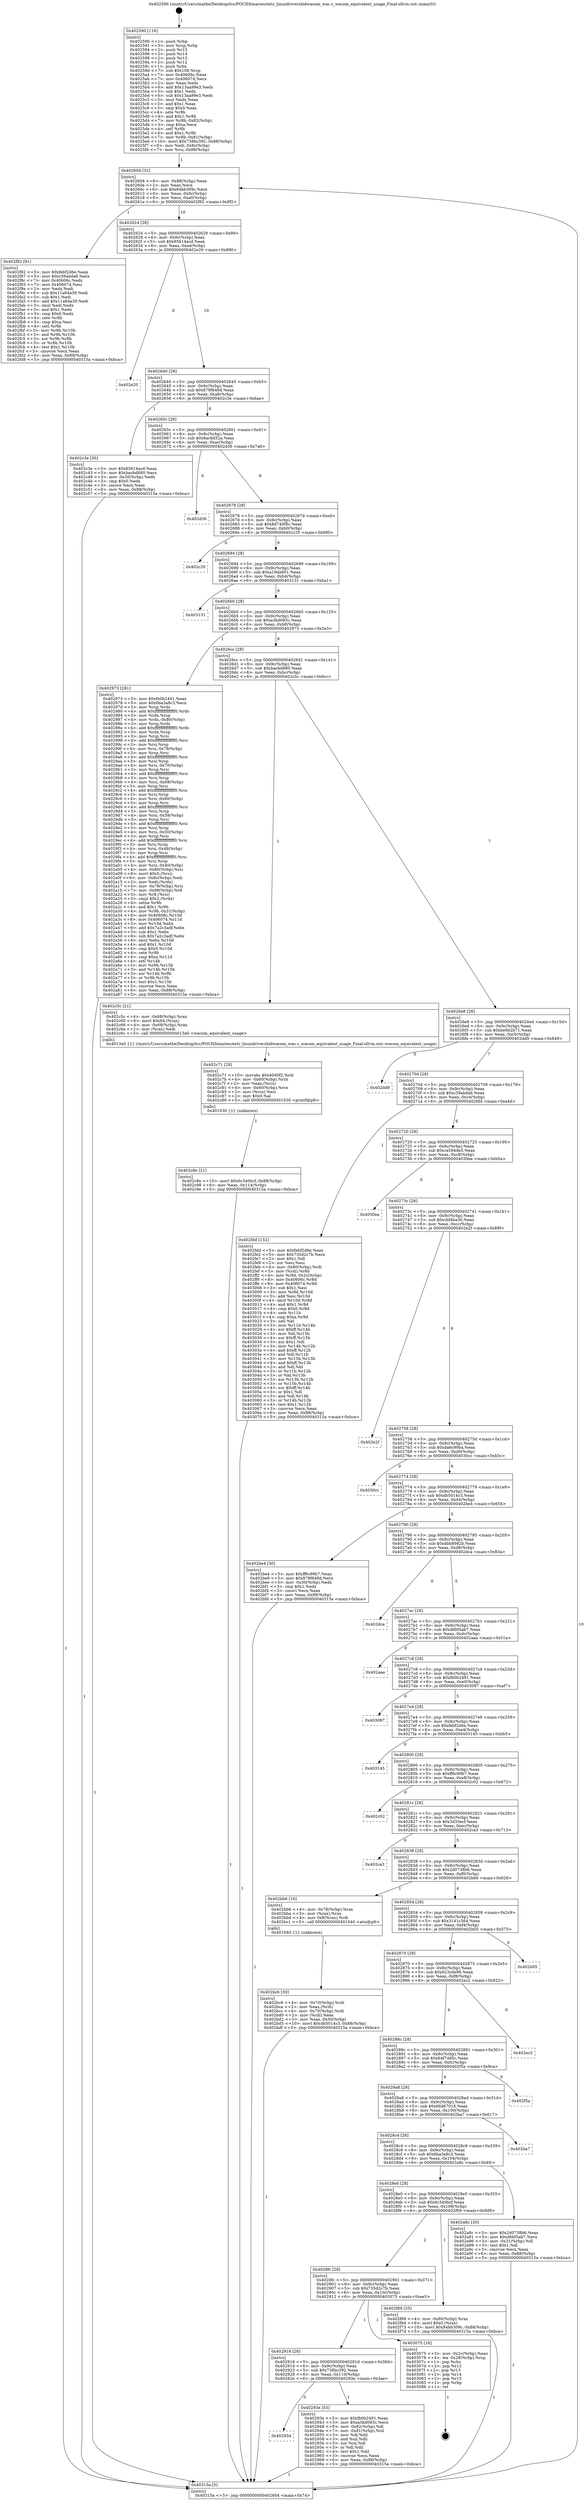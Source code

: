 digraph "0x402590" {
  label = "0x402590 (/mnt/c/Users/mathe/Desktop/tcc/POCII/binaries/extr_linuxdrivershidwacom_wac.c_wacom_equivalent_usage_Final-ollvm.out::main(0))"
  labelloc = "t"
  node[shape=record]

  Entry [label="",width=0.3,height=0.3,shape=circle,fillcolor=black,style=filled]
  "0x402604" [label="{
     0x402604 [32]\l
     | [instrs]\l
     &nbsp;&nbsp;0x402604 \<+6\>: mov -0x88(%rbp),%eax\l
     &nbsp;&nbsp;0x40260a \<+2\>: mov %eax,%ecx\l
     &nbsp;&nbsp;0x40260c \<+6\>: sub $0x84bb309c,%ecx\l
     &nbsp;&nbsp;0x402612 \<+6\>: mov %eax,-0x9c(%rbp)\l
     &nbsp;&nbsp;0x402618 \<+6\>: mov %ecx,-0xa0(%rbp)\l
     &nbsp;&nbsp;0x40261e \<+6\>: je 0000000000402f82 \<main+0x9f2\>\l
  }"]
  "0x402f82" [label="{
     0x402f82 [91]\l
     | [instrs]\l
     &nbsp;&nbsp;0x402f82 \<+5\>: mov $0xfebf2d6e,%eax\l
     &nbsp;&nbsp;0x402f87 \<+5\>: mov $0xc39abda6,%ecx\l
     &nbsp;&nbsp;0x402f8c \<+7\>: mov 0x40606c,%edx\l
     &nbsp;&nbsp;0x402f93 \<+7\>: mov 0x406074,%esi\l
     &nbsp;&nbsp;0x402f9a \<+2\>: mov %edx,%edi\l
     &nbsp;&nbsp;0x402f9c \<+6\>: sub $0x11a64a39,%edi\l
     &nbsp;&nbsp;0x402fa2 \<+3\>: sub $0x1,%edi\l
     &nbsp;&nbsp;0x402fa5 \<+6\>: add $0x11a64a39,%edi\l
     &nbsp;&nbsp;0x402fab \<+3\>: imul %edi,%edx\l
     &nbsp;&nbsp;0x402fae \<+3\>: and $0x1,%edx\l
     &nbsp;&nbsp;0x402fb1 \<+3\>: cmp $0x0,%edx\l
     &nbsp;&nbsp;0x402fb4 \<+4\>: sete %r8b\l
     &nbsp;&nbsp;0x402fb8 \<+3\>: cmp $0xa,%esi\l
     &nbsp;&nbsp;0x402fbb \<+4\>: setl %r9b\l
     &nbsp;&nbsp;0x402fbf \<+3\>: mov %r8b,%r10b\l
     &nbsp;&nbsp;0x402fc2 \<+3\>: and %r9b,%r10b\l
     &nbsp;&nbsp;0x402fc5 \<+3\>: xor %r9b,%r8b\l
     &nbsp;&nbsp;0x402fc8 \<+3\>: or %r8b,%r10b\l
     &nbsp;&nbsp;0x402fcb \<+4\>: test $0x1,%r10b\l
     &nbsp;&nbsp;0x402fcf \<+3\>: cmovne %ecx,%eax\l
     &nbsp;&nbsp;0x402fd2 \<+6\>: mov %eax,-0x88(%rbp)\l
     &nbsp;&nbsp;0x402fd8 \<+5\>: jmp 000000000040315a \<main+0xbca\>\l
  }"]
  "0x402624" [label="{
     0x402624 [28]\l
     | [instrs]\l
     &nbsp;&nbsp;0x402624 \<+5\>: jmp 0000000000402629 \<main+0x99\>\l
     &nbsp;&nbsp;0x402629 \<+6\>: mov -0x9c(%rbp),%eax\l
     &nbsp;&nbsp;0x40262f \<+5\>: sub $0x85614acd,%eax\l
     &nbsp;&nbsp;0x402634 \<+6\>: mov %eax,-0xa4(%rbp)\l
     &nbsp;&nbsp;0x40263a \<+6\>: je 0000000000402e20 \<main+0x890\>\l
  }"]
  Exit [label="",width=0.3,height=0.3,shape=circle,fillcolor=black,style=filled,peripheries=2]
  "0x402e20" [label="{
     0x402e20\l
  }", style=dashed]
  "0x402640" [label="{
     0x402640 [28]\l
     | [instrs]\l
     &nbsp;&nbsp;0x402640 \<+5\>: jmp 0000000000402645 \<main+0xb5\>\l
     &nbsp;&nbsp;0x402645 \<+6\>: mov -0x9c(%rbp),%eax\l
     &nbsp;&nbsp;0x40264b \<+5\>: sub $0x878f648d,%eax\l
     &nbsp;&nbsp;0x402650 \<+6\>: mov %eax,-0xa8(%rbp)\l
     &nbsp;&nbsp;0x402656 \<+6\>: je 0000000000402c3e \<main+0x6ae\>\l
  }"]
  "0x402c8e" [label="{
     0x402c8e [21]\l
     | [instrs]\l
     &nbsp;&nbsp;0x402c8e \<+10\>: movl $0x6c340bcf,-0x88(%rbp)\l
     &nbsp;&nbsp;0x402c98 \<+6\>: mov %eax,-0x114(%rbp)\l
     &nbsp;&nbsp;0x402c9e \<+5\>: jmp 000000000040315a \<main+0xbca\>\l
  }"]
  "0x402c3e" [label="{
     0x402c3e [30]\l
     | [instrs]\l
     &nbsp;&nbsp;0x402c3e \<+5\>: mov $0x85614acd,%eax\l
     &nbsp;&nbsp;0x402c43 \<+5\>: mov $0xbacbd880,%ecx\l
     &nbsp;&nbsp;0x402c48 \<+3\>: mov -0x30(%rbp),%edx\l
     &nbsp;&nbsp;0x402c4b \<+3\>: cmp $0x0,%edx\l
     &nbsp;&nbsp;0x402c4e \<+3\>: cmove %ecx,%eax\l
     &nbsp;&nbsp;0x402c51 \<+6\>: mov %eax,-0x88(%rbp)\l
     &nbsp;&nbsp;0x402c57 \<+5\>: jmp 000000000040315a \<main+0xbca\>\l
  }"]
  "0x40265c" [label="{
     0x40265c [28]\l
     | [instrs]\l
     &nbsp;&nbsp;0x40265c \<+5\>: jmp 0000000000402661 \<main+0xd1\>\l
     &nbsp;&nbsp;0x402661 \<+6\>: mov -0x9c(%rbp),%eax\l
     &nbsp;&nbsp;0x402667 \<+5\>: sub $0x8ac8d32a,%eax\l
     &nbsp;&nbsp;0x40266c \<+6\>: mov %eax,-0xac(%rbp)\l
     &nbsp;&nbsp;0x402672 \<+6\>: je 0000000000402d36 \<main+0x7a6\>\l
  }"]
  "0x402c71" [label="{
     0x402c71 [29]\l
     | [instrs]\l
     &nbsp;&nbsp;0x402c71 \<+10\>: movabs $0x4040f2,%rdi\l
     &nbsp;&nbsp;0x402c7b \<+4\>: mov -0x60(%rbp),%rcx\l
     &nbsp;&nbsp;0x402c7f \<+2\>: mov %eax,(%rcx)\l
     &nbsp;&nbsp;0x402c81 \<+4\>: mov -0x60(%rbp),%rcx\l
     &nbsp;&nbsp;0x402c85 \<+2\>: mov (%rcx),%esi\l
     &nbsp;&nbsp;0x402c87 \<+2\>: mov $0x0,%al\l
     &nbsp;&nbsp;0x402c89 \<+5\>: call 0000000000401030 \<printf@plt\>\l
     | [calls]\l
     &nbsp;&nbsp;0x401030 \{1\} (unknown)\l
  }"]
  "0x402d36" [label="{
     0x402d36\l
  }", style=dashed]
  "0x402678" [label="{
     0x402678 [28]\l
     | [instrs]\l
     &nbsp;&nbsp;0x402678 \<+5\>: jmp 000000000040267d \<main+0xed\>\l
     &nbsp;&nbsp;0x40267d \<+6\>: mov -0x9c(%rbp),%eax\l
     &nbsp;&nbsp;0x402683 \<+5\>: sub $0x8d740f8c,%eax\l
     &nbsp;&nbsp;0x402688 \<+6\>: mov %eax,-0xb0(%rbp)\l
     &nbsp;&nbsp;0x40268e \<+6\>: je 0000000000402c20 \<main+0x690\>\l
  }"]
  "0x402bc6" [label="{
     0x402bc6 [30]\l
     | [instrs]\l
     &nbsp;&nbsp;0x402bc6 \<+4\>: mov -0x70(%rbp),%rdi\l
     &nbsp;&nbsp;0x402bca \<+2\>: mov %eax,(%rdi)\l
     &nbsp;&nbsp;0x402bcc \<+4\>: mov -0x70(%rbp),%rdi\l
     &nbsp;&nbsp;0x402bd0 \<+2\>: mov (%rdi),%eax\l
     &nbsp;&nbsp;0x402bd2 \<+3\>: mov %eax,-0x30(%rbp)\l
     &nbsp;&nbsp;0x402bd5 \<+10\>: movl $0xdb5014c3,-0x88(%rbp)\l
     &nbsp;&nbsp;0x402bdf \<+5\>: jmp 000000000040315a \<main+0xbca\>\l
  }"]
  "0x402c20" [label="{
     0x402c20\l
  }", style=dashed]
  "0x402694" [label="{
     0x402694 [28]\l
     | [instrs]\l
     &nbsp;&nbsp;0x402694 \<+5\>: jmp 0000000000402699 \<main+0x109\>\l
     &nbsp;&nbsp;0x402699 \<+6\>: mov -0x9c(%rbp),%eax\l
     &nbsp;&nbsp;0x40269f \<+5\>: sub $0xa19da951,%eax\l
     &nbsp;&nbsp;0x4026a4 \<+6\>: mov %eax,-0xb4(%rbp)\l
     &nbsp;&nbsp;0x4026aa \<+6\>: je 0000000000403131 \<main+0xba1\>\l
  }"]
  "0x402590" [label="{
     0x402590 [116]\l
     | [instrs]\l
     &nbsp;&nbsp;0x402590 \<+1\>: push %rbp\l
     &nbsp;&nbsp;0x402591 \<+3\>: mov %rsp,%rbp\l
     &nbsp;&nbsp;0x402594 \<+2\>: push %r15\l
     &nbsp;&nbsp;0x402596 \<+2\>: push %r14\l
     &nbsp;&nbsp;0x402598 \<+2\>: push %r13\l
     &nbsp;&nbsp;0x40259a \<+2\>: push %r12\l
     &nbsp;&nbsp;0x40259c \<+1\>: push %rbx\l
     &nbsp;&nbsp;0x40259d \<+7\>: sub $0x108,%rsp\l
     &nbsp;&nbsp;0x4025a4 \<+7\>: mov 0x40606c,%eax\l
     &nbsp;&nbsp;0x4025ab \<+7\>: mov 0x406074,%ecx\l
     &nbsp;&nbsp;0x4025b2 \<+2\>: mov %eax,%edx\l
     &nbsp;&nbsp;0x4025b4 \<+6\>: add $0x13aa99e3,%edx\l
     &nbsp;&nbsp;0x4025ba \<+3\>: sub $0x1,%edx\l
     &nbsp;&nbsp;0x4025bd \<+6\>: sub $0x13aa99e3,%edx\l
     &nbsp;&nbsp;0x4025c3 \<+3\>: imul %edx,%eax\l
     &nbsp;&nbsp;0x4025c6 \<+3\>: and $0x1,%eax\l
     &nbsp;&nbsp;0x4025c9 \<+3\>: cmp $0x0,%eax\l
     &nbsp;&nbsp;0x4025cc \<+4\>: sete %r8b\l
     &nbsp;&nbsp;0x4025d0 \<+4\>: and $0x1,%r8b\l
     &nbsp;&nbsp;0x4025d4 \<+7\>: mov %r8b,-0x82(%rbp)\l
     &nbsp;&nbsp;0x4025db \<+3\>: cmp $0xa,%ecx\l
     &nbsp;&nbsp;0x4025de \<+4\>: setl %r8b\l
     &nbsp;&nbsp;0x4025e2 \<+4\>: and $0x1,%r8b\l
     &nbsp;&nbsp;0x4025e6 \<+7\>: mov %r8b,-0x81(%rbp)\l
     &nbsp;&nbsp;0x4025ed \<+10\>: movl $0x738bc392,-0x88(%rbp)\l
     &nbsp;&nbsp;0x4025f7 \<+6\>: mov %edi,-0x8c(%rbp)\l
     &nbsp;&nbsp;0x4025fd \<+7\>: mov %rsi,-0x98(%rbp)\l
  }"]
  "0x403131" [label="{
     0x403131\l
  }", style=dashed]
  "0x4026b0" [label="{
     0x4026b0 [28]\l
     | [instrs]\l
     &nbsp;&nbsp;0x4026b0 \<+5\>: jmp 00000000004026b5 \<main+0x125\>\l
     &nbsp;&nbsp;0x4026b5 \<+6\>: mov -0x9c(%rbp),%eax\l
     &nbsp;&nbsp;0x4026bb \<+5\>: sub $0xa3bd083c,%eax\l
     &nbsp;&nbsp;0x4026c0 \<+6\>: mov %eax,-0xb8(%rbp)\l
     &nbsp;&nbsp;0x4026c6 \<+6\>: je 0000000000402973 \<main+0x3e3\>\l
  }"]
  "0x40315a" [label="{
     0x40315a [5]\l
     | [instrs]\l
     &nbsp;&nbsp;0x40315a \<+5\>: jmp 0000000000402604 \<main+0x74\>\l
  }"]
  "0x402973" [label="{
     0x402973 [281]\l
     | [instrs]\l
     &nbsp;&nbsp;0x402973 \<+5\>: mov $0xfb0b2491,%eax\l
     &nbsp;&nbsp;0x402978 \<+5\>: mov $0x6ba3a8c3,%ecx\l
     &nbsp;&nbsp;0x40297d \<+3\>: mov %rsp,%rdx\l
     &nbsp;&nbsp;0x402980 \<+4\>: add $0xfffffffffffffff0,%rdx\l
     &nbsp;&nbsp;0x402984 \<+3\>: mov %rdx,%rsp\l
     &nbsp;&nbsp;0x402987 \<+4\>: mov %rdx,-0x80(%rbp)\l
     &nbsp;&nbsp;0x40298b \<+3\>: mov %rsp,%rdx\l
     &nbsp;&nbsp;0x40298e \<+4\>: add $0xfffffffffffffff0,%rdx\l
     &nbsp;&nbsp;0x402992 \<+3\>: mov %rdx,%rsp\l
     &nbsp;&nbsp;0x402995 \<+3\>: mov %rsp,%rsi\l
     &nbsp;&nbsp;0x402998 \<+4\>: add $0xfffffffffffffff0,%rsi\l
     &nbsp;&nbsp;0x40299c \<+3\>: mov %rsi,%rsp\l
     &nbsp;&nbsp;0x40299f \<+4\>: mov %rsi,-0x78(%rbp)\l
     &nbsp;&nbsp;0x4029a3 \<+3\>: mov %rsp,%rsi\l
     &nbsp;&nbsp;0x4029a6 \<+4\>: add $0xfffffffffffffff0,%rsi\l
     &nbsp;&nbsp;0x4029aa \<+3\>: mov %rsi,%rsp\l
     &nbsp;&nbsp;0x4029ad \<+4\>: mov %rsi,-0x70(%rbp)\l
     &nbsp;&nbsp;0x4029b1 \<+3\>: mov %rsp,%rsi\l
     &nbsp;&nbsp;0x4029b4 \<+4\>: add $0xfffffffffffffff0,%rsi\l
     &nbsp;&nbsp;0x4029b8 \<+3\>: mov %rsi,%rsp\l
     &nbsp;&nbsp;0x4029bb \<+4\>: mov %rsi,-0x68(%rbp)\l
     &nbsp;&nbsp;0x4029bf \<+3\>: mov %rsp,%rsi\l
     &nbsp;&nbsp;0x4029c2 \<+4\>: add $0xfffffffffffffff0,%rsi\l
     &nbsp;&nbsp;0x4029c6 \<+3\>: mov %rsi,%rsp\l
     &nbsp;&nbsp;0x4029c9 \<+4\>: mov %rsi,-0x60(%rbp)\l
     &nbsp;&nbsp;0x4029cd \<+3\>: mov %rsp,%rsi\l
     &nbsp;&nbsp;0x4029d0 \<+4\>: add $0xfffffffffffffff0,%rsi\l
     &nbsp;&nbsp;0x4029d4 \<+3\>: mov %rsi,%rsp\l
     &nbsp;&nbsp;0x4029d7 \<+4\>: mov %rsi,-0x58(%rbp)\l
     &nbsp;&nbsp;0x4029db \<+3\>: mov %rsp,%rsi\l
     &nbsp;&nbsp;0x4029de \<+4\>: add $0xfffffffffffffff0,%rsi\l
     &nbsp;&nbsp;0x4029e2 \<+3\>: mov %rsi,%rsp\l
     &nbsp;&nbsp;0x4029e5 \<+4\>: mov %rsi,-0x50(%rbp)\l
     &nbsp;&nbsp;0x4029e9 \<+3\>: mov %rsp,%rsi\l
     &nbsp;&nbsp;0x4029ec \<+4\>: add $0xfffffffffffffff0,%rsi\l
     &nbsp;&nbsp;0x4029f0 \<+3\>: mov %rsi,%rsp\l
     &nbsp;&nbsp;0x4029f3 \<+4\>: mov %rsi,-0x48(%rbp)\l
     &nbsp;&nbsp;0x4029f7 \<+3\>: mov %rsp,%rsi\l
     &nbsp;&nbsp;0x4029fa \<+4\>: add $0xfffffffffffffff0,%rsi\l
     &nbsp;&nbsp;0x4029fe \<+3\>: mov %rsi,%rsp\l
     &nbsp;&nbsp;0x402a01 \<+4\>: mov %rsi,-0x40(%rbp)\l
     &nbsp;&nbsp;0x402a05 \<+4\>: mov -0x80(%rbp),%rsi\l
     &nbsp;&nbsp;0x402a09 \<+6\>: movl $0x0,(%rsi)\l
     &nbsp;&nbsp;0x402a0f \<+6\>: mov -0x8c(%rbp),%edi\l
     &nbsp;&nbsp;0x402a15 \<+2\>: mov %edi,(%rdx)\l
     &nbsp;&nbsp;0x402a17 \<+4\>: mov -0x78(%rbp),%rsi\l
     &nbsp;&nbsp;0x402a1b \<+7\>: mov -0x98(%rbp),%r8\l
     &nbsp;&nbsp;0x402a22 \<+3\>: mov %r8,(%rsi)\l
     &nbsp;&nbsp;0x402a25 \<+3\>: cmpl $0x2,(%rdx)\l
     &nbsp;&nbsp;0x402a28 \<+4\>: setne %r9b\l
     &nbsp;&nbsp;0x402a2c \<+4\>: and $0x1,%r9b\l
     &nbsp;&nbsp;0x402a30 \<+4\>: mov %r9b,-0x31(%rbp)\l
     &nbsp;&nbsp;0x402a34 \<+8\>: mov 0x40606c,%r10d\l
     &nbsp;&nbsp;0x402a3c \<+8\>: mov 0x406074,%r11d\l
     &nbsp;&nbsp;0x402a44 \<+3\>: mov %r10d,%ebx\l
     &nbsp;&nbsp;0x402a47 \<+6\>: add $0x7a2c3adf,%ebx\l
     &nbsp;&nbsp;0x402a4d \<+3\>: sub $0x1,%ebx\l
     &nbsp;&nbsp;0x402a50 \<+6\>: sub $0x7a2c3adf,%ebx\l
     &nbsp;&nbsp;0x402a56 \<+4\>: imul %ebx,%r10d\l
     &nbsp;&nbsp;0x402a5a \<+4\>: and $0x1,%r10d\l
     &nbsp;&nbsp;0x402a5e \<+4\>: cmp $0x0,%r10d\l
     &nbsp;&nbsp;0x402a62 \<+4\>: sete %r9b\l
     &nbsp;&nbsp;0x402a66 \<+4\>: cmp $0xa,%r11d\l
     &nbsp;&nbsp;0x402a6a \<+4\>: setl %r14b\l
     &nbsp;&nbsp;0x402a6e \<+3\>: mov %r9b,%r15b\l
     &nbsp;&nbsp;0x402a71 \<+3\>: and %r14b,%r15b\l
     &nbsp;&nbsp;0x402a74 \<+3\>: xor %r14b,%r9b\l
     &nbsp;&nbsp;0x402a77 \<+3\>: or %r9b,%r15b\l
     &nbsp;&nbsp;0x402a7a \<+4\>: test $0x1,%r15b\l
     &nbsp;&nbsp;0x402a7e \<+3\>: cmovne %ecx,%eax\l
     &nbsp;&nbsp;0x402a81 \<+6\>: mov %eax,-0x88(%rbp)\l
     &nbsp;&nbsp;0x402a87 \<+5\>: jmp 000000000040315a \<main+0xbca\>\l
  }"]
  "0x4026cc" [label="{
     0x4026cc [28]\l
     | [instrs]\l
     &nbsp;&nbsp;0x4026cc \<+5\>: jmp 00000000004026d1 \<main+0x141\>\l
     &nbsp;&nbsp;0x4026d1 \<+6\>: mov -0x9c(%rbp),%eax\l
     &nbsp;&nbsp;0x4026d7 \<+5\>: sub $0xbacbd880,%eax\l
     &nbsp;&nbsp;0x4026dc \<+6\>: mov %eax,-0xbc(%rbp)\l
     &nbsp;&nbsp;0x4026e2 \<+6\>: je 0000000000402c5c \<main+0x6cc\>\l
  }"]
  "0x402934" [label="{
     0x402934\l
  }", style=dashed]
  "0x402c5c" [label="{
     0x402c5c [21]\l
     | [instrs]\l
     &nbsp;&nbsp;0x402c5c \<+4\>: mov -0x68(%rbp),%rax\l
     &nbsp;&nbsp;0x402c60 \<+6\>: movl $0x64,(%rax)\l
     &nbsp;&nbsp;0x402c66 \<+4\>: mov -0x68(%rbp),%rax\l
     &nbsp;&nbsp;0x402c6a \<+2\>: mov (%rax),%edi\l
     &nbsp;&nbsp;0x402c6c \<+5\>: call 00000000004013a0 \<wacom_equivalent_usage\>\l
     | [calls]\l
     &nbsp;&nbsp;0x4013a0 \{1\} (/mnt/c/Users/mathe/Desktop/tcc/POCII/binaries/extr_linuxdrivershidwacom_wac.c_wacom_equivalent_usage_Final-ollvm.out::wacom_equivalent_usage)\l
  }"]
  "0x4026e8" [label="{
     0x4026e8 [28]\l
     | [instrs]\l
     &nbsp;&nbsp;0x4026e8 \<+5\>: jmp 00000000004026ed \<main+0x15d\>\l
     &nbsp;&nbsp;0x4026ed \<+6\>: mov -0x9c(%rbp),%eax\l
     &nbsp;&nbsp;0x4026f3 \<+5\>: sub $0xbe6b2b71,%eax\l
     &nbsp;&nbsp;0x4026f8 \<+6\>: mov %eax,-0xc0(%rbp)\l
     &nbsp;&nbsp;0x4026fe \<+6\>: je 0000000000402dd9 \<main+0x849\>\l
  }"]
  "0x40293e" [label="{
     0x40293e [53]\l
     | [instrs]\l
     &nbsp;&nbsp;0x40293e \<+5\>: mov $0xfb0b2491,%eax\l
     &nbsp;&nbsp;0x402943 \<+5\>: mov $0xa3bd083c,%ecx\l
     &nbsp;&nbsp;0x402948 \<+6\>: mov -0x82(%rbp),%dl\l
     &nbsp;&nbsp;0x40294e \<+7\>: mov -0x81(%rbp),%sil\l
     &nbsp;&nbsp;0x402955 \<+3\>: mov %dl,%dil\l
     &nbsp;&nbsp;0x402958 \<+3\>: and %sil,%dil\l
     &nbsp;&nbsp;0x40295b \<+3\>: xor %sil,%dl\l
     &nbsp;&nbsp;0x40295e \<+3\>: or %dl,%dil\l
     &nbsp;&nbsp;0x402961 \<+4\>: test $0x1,%dil\l
     &nbsp;&nbsp;0x402965 \<+3\>: cmovne %ecx,%eax\l
     &nbsp;&nbsp;0x402968 \<+6\>: mov %eax,-0x88(%rbp)\l
     &nbsp;&nbsp;0x40296e \<+5\>: jmp 000000000040315a \<main+0xbca\>\l
  }"]
  "0x402dd9" [label="{
     0x402dd9\l
  }", style=dashed]
  "0x402704" [label="{
     0x402704 [28]\l
     | [instrs]\l
     &nbsp;&nbsp;0x402704 \<+5\>: jmp 0000000000402709 \<main+0x179\>\l
     &nbsp;&nbsp;0x402709 \<+6\>: mov -0x9c(%rbp),%eax\l
     &nbsp;&nbsp;0x40270f \<+5\>: sub $0xc39abda6,%eax\l
     &nbsp;&nbsp;0x402714 \<+6\>: mov %eax,-0xc4(%rbp)\l
     &nbsp;&nbsp;0x40271a \<+6\>: je 0000000000402fdd \<main+0xa4d\>\l
  }"]
  "0x402918" [label="{
     0x402918 [28]\l
     | [instrs]\l
     &nbsp;&nbsp;0x402918 \<+5\>: jmp 000000000040291d \<main+0x38d\>\l
     &nbsp;&nbsp;0x40291d \<+6\>: mov -0x9c(%rbp),%eax\l
     &nbsp;&nbsp;0x402923 \<+5\>: sub $0x738bc392,%eax\l
     &nbsp;&nbsp;0x402928 \<+6\>: mov %eax,-0x110(%rbp)\l
     &nbsp;&nbsp;0x40292e \<+6\>: je 000000000040293e \<main+0x3ae\>\l
  }"]
  "0x402fdd" [label="{
     0x402fdd [152]\l
     | [instrs]\l
     &nbsp;&nbsp;0x402fdd \<+5\>: mov $0xfebf2d6e,%eax\l
     &nbsp;&nbsp;0x402fe2 \<+5\>: mov $0x735d2c7b,%ecx\l
     &nbsp;&nbsp;0x402fe7 \<+2\>: mov $0x1,%dl\l
     &nbsp;&nbsp;0x402fe9 \<+2\>: xor %esi,%esi\l
     &nbsp;&nbsp;0x402feb \<+4\>: mov -0x80(%rbp),%rdi\l
     &nbsp;&nbsp;0x402fef \<+3\>: mov (%rdi),%r8d\l
     &nbsp;&nbsp;0x402ff2 \<+4\>: mov %r8d,-0x2c(%rbp)\l
     &nbsp;&nbsp;0x402ff6 \<+8\>: mov 0x40606c,%r8d\l
     &nbsp;&nbsp;0x402ffe \<+8\>: mov 0x406074,%r9d\l
     &nbsp;&nbsp;0x403006 \<+3\>: sub $0x1,%esi\l
     &nbsp;&nbsp;0x403009 \<+3\>: mov %r8d,%r10d\l
     &nbsp;&nbsp;0x40300c \<+3\>: add %esi,%r10d\l
     &nbsp;&nbsp;0x40300f \<+4\>: imul %r10d,%r8d\l
     &nbsp;&nbsp;0x403013 \<+4\>: and $0x1,%r8d\l
     &nbsp;&nbsp;0x403017 \<+4\>: cmp $0x0,%r8d\l
     &nbsp;&nbsp;0x40301b \<+4\>: sete %r11b\l
     &nbsp;&nbsp;0x40301f \<+4\>: cmp $0xa,%r9d\l
     &nbsp;&nbsp;0x403023 \<+3\>: setl %bl\l
     &nbsp;&nbsp;0x403026 \<+3\>: mov %r11b,%r14b\l
     &nbsp;&nbsp;0x403029 \<+4\>: xor $0xff,%r14b\l
     &nbsp;&nbsp;0x40302d \<+3\>: mov %bl,%r15b\l
     &nbsp;&nbsp;0x403030 \<+4\>: xor $0xff,%r15b\l
     &nbsp;&nbsp;0x403034 \<+3\>: xor $0x1,%dl\l
     &nbsp;&nbsp;0x403037 \<+3\>: mov %r14b,%r12b\l
     &nbsp;&nbsp;0x40303a \<+4\>: and $0xff,%r12b\l
     &nbsp;&nbsp;0x40303e \<+3\>: and %dl,%r11b\l
     &nbsp;&nbsp;0x403041 \<+3\>: mov %r15b,%r13b\l
     &nbsp;&nbsp;0x403044 \<+4\>: and $0xff,%r13b\l
     &nbsp;&nbsp;0x403048 \<+2\>: and %dl,%bl\l
     &nbsp;&nbsp;0x40304a \<+3\>: or %r11b,%r12b\l
     &nbsp;&nbsp;0x40304d \<+3\>: or %bl,%r13b\l
     &nbsp;&nbsp;0x403050 \<+3\>: xor %r13b,%r12b\l
     &nbsp;&nbsp;0x403053 \<+3\>: or %r15b,%r14b\l
     &nbsp;&nbsp;0x403056 \<+4\>: xor $0xff,%r14b\l
     &nbsp;&nbsp;0x40305a \<+3\>: or $0x1,%dl\l
     &nbsp;&nbsp;0x40305d \<+3\>: and %dl,%r14b\l
     &nbsp;&nbsp;0x403060 \<+3\>: or %r14b,%r12b\l
     &nbsp;&nbsp;0x403063 \<+4\>: test $0x1,%r12b\l
     &nbsp;&nbsp;0x403067 \<+3\>: cmovne %ecx,%eax\l
     &nbsp;&nbsp;0x40306a \<+6\>: mov %eax,-0x88(%rbp)\l
     &nbsp;&nbsp;0x403070 \<+5\>: jmp 000000000040315a \<main+0xbca\>\l
  }"]
  "0x402720" [label="{
     0x402720 [28]\l
     | [instrs]\l
     &nbsp;&nbsp;0x402720 \<+5\>: jmp 0000000000402725 \<main+0x195\>\l
     &nbsp;&nbsp;0x402725 \<+6\>: mov -0x9c(%rbp),%eax\l
     &nbsp;&nbsp;0x40272b \<+5\>: sub $0xca594de5,%eax\l
     &nbsp;&nbsp;0x402730 \<+6\>: mov %eax,-0xc8(%rbp)\l
     &nbsp;&nbsp;0x402736 \<+6\>: je 00000000004030ea \<main+0xb5a\>\l
  }"]
  "0x403075" [label="{
     0x403075 [18]\l
     | [instrs]\l
     &nbsp;&nbsp;0x403075 \<+3\>: mov -0x2c(%rbp),%eax\l
     &nbsp;&nbsp;0x403078 \<+4\>: lea -0x28(%rbp),%rsp\l
     &nbsp;&nbsp;0x40307c \<+1\>: pop %rbx\l
     &nbsp;&nbsp;0x40307d \<+2\>: pop %r12\l
     &nbsp;&nbsp;0x40307f \<+2\>: pop %r13\l
     &nbsp;&nbsp;0x403081 \<+2\>: pop %r14\l
     &nbsp;&nbsp;0x403083 \<+2\>: pop %r15\l
     &nbsp;&nbsp;0x403085 \<+1\>: pop %rbp\l
     &nbsp;&nbsp;0x403086 \<+1\>: ret\l
  }"]
  "0x4030ea" [label="{
     0x4030ea\l
  }", style=dashed]
  "0x40273c" [label="{
     0x40273c [28]\l
     | [instrs]\l
     &nbsp;&nbsp;0x40273c \<+5\>: jmp 0000000000402741 \<main+0x1b1\>\l
     &nbsp;&nbsp;0x402741 \<+6\>: mov -0x9c(%rbp),%eax\l
     &nbsp;&nbsp;0x402747 \<+5\>: sub $0xcbf4ba30,%eax\l
     &nbsp;&nbsp;0x40274c \<+6\>: mov %eax,-0xcc(%rbp)\l
     &nbsp;&nbsp;0x402752 \<+6\>: je 0000000000402e2f \<main+0x89f\>\l
  }"]
  "0x4028fc" [label="{
     0x4028fc [28]\l
     | [instrs]\l
     &nbsp;&nbsp;0x4028fc \<+5\>: jmp 0000000000402901 \<main+0x371\>\l
     &nbsp;&nbsp;0x402901 \<+6\>: mov -0x9c(%rbp),%eax\l
     &nbsp;&nbsp;0x402907 \<+5\>: sub $0x735d2c7b,%eax\l
     &nbsp;&nbsp;0x40290c \<+6\>: mov %eax,-0x10c(%rbp)\l
     &nbsp;&nbsp;0x402912 \<+6\>: je 0000000000403075 \<main+0xae5\>\l
  }"]
  "0x402e2f" [label="{
     0x402e2f\l
  }", style=dashed]
  "0x402758" [label="{
     0x402758 [28]\l
     | [instrs]\l
     &nbsp;&nbsp;0x402758 \<+5\>: jmp 000000000040275d \<main+0x1cd\>\l
     &nbsp;&nbsp;0x40275d \<+6\>: mov -0x9c(%rbp),%eax\l
     &nbsp;&nbsp;0x402763 \<+5\>: sub $0xda6c99ba,%eax\l
     &nbsp;&nbsp;0x402768 \<+6\>: mov %eax,-0xd0(%rbp)\l
     &nbsp;&nbsp;0x40276e \<+6\>: je 00000000004030cc \<main+0xb3c\>\l
  }"]
  "0x402f69" [label="{
     0x402f69 [25]\l
     | [instrs]\l
     &nbsp;&nbsp;0x402f69 \<+4\>: mov -0x80(%rbp),%rax\l
     &nbsp;&nbsp;0x402f6d \<+6\>: movl $0x0,(%rax)\l
     &nbsp;&nbsp;0x402f73 \<+10\>: movl $0x84bb309c,-0x88(%rbp)\l
     &nbsp;&nbsp;0x402f7d \<+5\>: jmp 000000000040315a \<main+0xbca\>\l
  }"]
  "0x4030cc" [label="{
     0x4030cc\l
  }", style=dashed]
  "0x402774" [label="{
     0x402774 [28]\l
     | [instrs]\l
     &nbsp;&nbsp;0x402774 \<+5\>: jmp 0000000000402779 \<main+0x1e9\>\l
     &nbsp;&nbsp;0x402779 \<+6\>: mov -0x9c(%rbp),%eax\l
     &nbsp;&nbsp;0x40277f \<+5\>: sub $0xdb5014c3,%eax\l
     &nbsp;&nbsp;0x402784 \<+6\>: mov %eax,-0xd4(%rbp)\l
     &nbsp;&nbsp;0x40278a \<+6\>: je 0000000000402be4 \<main+0x654\>\l
  }"]
  "0x4028e0" [label="{
     0x4028e0 [28]\l
     | [instrs]\l
     &nbsp;&nbsp;0x4028e0 \<+5\>: jmp 00000000004028e5 \<main+0x355\>\l
     &nbsp;&nbsp;0x4028e5 \<+6\>: mov -0x9c(%rbp),%eax\l
     &nbsp;&nbsp;0x4028eb \<+5\>: sub $0x6c340bcf,%eax\l
     &nbsp;&nbsp;0x4028f0 \<+6\>: mov %eax,-0x108(%rbp)\l
     &nbsp;&nbsp;0x4028f6 \<+6\>: je 0000000000402f69 \<main+0x9d9\>\l
  }"]
  "0x402be4" [label="{
     0x402be4 [30]\l
     | [instrs]\l
     &nbsp;&nbsp;0x402be4 \<+5\>: mov $0xff6c99b7,%eax\l
     &nbsp;&nbsp;0x402be9 \<+5\>: mov $0x878f648d,%ecx\l
     &nbsp;&nbsp;0x402bee \<+3\>: mov -0x30(%rbp),%edx\l
     &nbsp;&nbsp;0x402bf1 \<+3\>: cmp $0x1,%edx\l
     &nbsp;&nbsp;0x402bf4 \<+3\>: cmovl %ecx,%eax\l
     &nbsp;&nbsp;0x402bf7 \<+6\>: mov %eax,-0x88(%rbp)\l
     &nbsp;&nbsp;0x402bfd \<+5\>: jmp 000000000040315a \<main+0xbca\>\l
  }"]
  "0x402790" [label="{
     0x402790 [28]\l
     | [instrs]\l
     &nbsp;&nbsp;0x402790 \<+5\>: jmp 0000000000402795 \<main+0x205\>\l
     &nbsp;&nbsp;0x402795 \<+6\>: mov -0x9c(%rbp),%eax\l
     &nbsp;&nbsp;0x40279b \<+5\>: sub $0xdbb8982b,%eax\l
     &nbsp;&nbsp;0x4027a0 \<+6\>: mov %eax,-0xd8(%rbp)\l
     &nbsp;&nbsp;0x4027a6 \<+6\>: je 0000000000402dca \<main+0x83a\>\l
  }"]
  "0x402a8c" [label="{
     0x402a8c [30]\l
     | [instrs]\l
     &nbsp;&nbsp;0x402a8c \<+5\>: mov $0x2d0738b6,%eax\l
     &nbsp;&nbsp;0x402a91 \<+5\>: mov $0xdfd05ab7,%ecx\l
     &nbsp;&nbsp;0x402a96 \<+3\>: mov -0x31(%rbp),%dl\l
     &nbsp;&nbsp;0x402a99 \<+3\>: test $0x1,%dl\l
     &nbsp;&nbsp;0x402a9c \<+3\>: cmovne %ecx,%eax\l
     &nbsp;&nbsp;0x402a9f \<+6\>: mov %eax,-0x88(%rbp)\l
     &nbsp;&nbsp;0x402aa5 \<+5\>: jmp 000000000040315a \<main+0xbca\>\l
  }"]
  "0x402dca" [label="{
     0x402dca\l
  }", style=dashed]
  "0x4027ac" [label="{
     0x4027ac [28]\l
     | [instrs]\l
     &nbsp;&nbsp;0x4027ac \<+5\>: jmp 00000000004027b1 \<main+0x221\>\l
     &nbsp;&nbsp;0x4027b1 \<+6\>: mov -0x9c(%rbp),%eax\l
     &nbsp;&nbsp;0x4027b7 \<+5\>: sub $0xdfd05ab7,%eax\l
     &nbsp;&nbsp;0x4027bc \<+6\>: mov %eax,-0xdc(%rbp)\l
     &nbsp;&nbsp;0x4027c2 \<+6\>: je 0000000000402aaa \<main+0x51a\>\l
  }"]
  "0x4028c4" [label="{
     0x4028c4 [28]\l
     | [instrs]\l
     &nbsp;&nbsp;0x4028c4 \<+5\>: jmp 00000000004028c9 \<main+0x339\>\l
     &nbsp;&nbsp;0x4028c9 \<+6\>: mov -0x9c(%rbp),%eax\l
     &nbsp;&nbsp;0x4028cf \<+5\>: sub $0x6ba3a8c3,%eax\l
     &nbsp;&nbsp;0x4028d4 \<+6\>: mov %eax,-0x104(%rbp)\l
     &nbsp;&nbsp;0x4028da \<+6\>: je 0000000000402a8c \<main+0x4fc\>\l
  }"]
  "0x402aaa" [label="{
     0x402aaa\l
  }", style=dashed]
  "0x4027c8" [label="{
     0x4027c8 [28]\l
     | [instrs]\l
     &nbsp;&nbsp;0x4027c8 \<+5\>: jmp 00000000004027cd \<main+0x23d\>\l
     &nbsp;&nbsp;0x4027cd \<+6\>: mov -0x9c(%rbp),%eax\l
     &nbsp;&nbsp;0x4027d3 \<+5\>: sub $0xfb0b2491,%eax\l
     &nbsp;&nbsp;0x4027d8 \<+6\>: mov %eax,-0xe0(%rbp)\l
     &nbsp;&nbsp;0x4027de \<+6\>: je 0000000000403087 \<main+0xaf7\>\l
  }"]
  "0x402ba7" [label="{
     0x402ba7\l
  }", style=dashed]
  "0x403087" [label="{
     0x403087\l
  }", style=dashed]
  "0x4027e4" [label="{
     0x4027e4 [28]\l
     | [instrs]\l
     &nbsp;&nbsp;0x4027e4 \<+5\>: jmp 00000000004027e9 \<main+0x259\>\l
     &nbsp;&nbsp;0x4027e9 \<+6\>: mov -0x9c(%rbp),%eax\l
     &nbsp;&nbsp;0x4027ef \<+5\>: sub $0xfebf2d6e,%eax\l
     &nbsp;&nbsp;0x4027f4 \<+6\>: mov %eax,-0xe4(%rbp)\l
     &nbsp;&nbsp;0x4027fa \<+6\>: je 0000000000403145 \<main+0xbb5\>\l
  }"]
  "0x4028a8" [label="{
     0x4028a8 [28]\l
     | [instrs]\l
     &nbsp;&nbsp;0x4028a8 \<+5\>: jmp 00000000004028ad \<main+0x31d\>\l
     &nbsp;&nbsp;0x4028ad \<+6\>: mov -0x9c(%rbp),%eax\l
     &nbsp;&nbsp;0x4028b3 \<+5\>: sub $0x66d67018,%eax\l
     &nbsp;&nbsp;0x4028b8 \<+6\>: mov %eax,-0x100(%rbp)\l
     &nbsp;&nbsp;0x4028be \<+6\>: je 0000000000402ba7 \<main+0x617\>\l
  }"]
  "0x403145" [label="{
     0x403145\l
  }", style=dashed]
  "0x402800" [label="{
     0x402800 [28]\l
     | [instrs]\l
     &nbsp;&nbsp;0x402800 \<+5\>: jmp 0000000000402805 \<main+0x275\>\l
     &nbsp;&nbsp;0x402805 \<+6\>: mov -0x9c(%rbp),%eax\l
     &nbsp;&nbsp;0x40280b \<+5\>: sub $0xff6c99b7,%eax\l
     &nbsp;&nbsp;0x402810 \<+6\>: mov %eax,-0xe8(%rbp)\l
     &nbsp;&nbsp;0x402816 \<+6\>: je 0000000000402c02 \<main+0x672\>\l
  }"]
  "0x402f5a" [label="{
     0x402f5a\l
  }", style=dashed]
  "0x402c02" [label="{
     0x402c02\l
  }", style=dashed]
  "0x40281c" [label="{
     0x40281c [28]\l
     | [instrs]\l
     &nbsp;&nbsp;0x40281c \<+5\>: jmp 0000000000402821 \<main+0x291\>\l
     &nbsp;&nbsp;0x402821 \<+6\>: mov -0x9c(%rbp),%eax\l
     &nbsp;&nbsp;0x402827 \<+5\>: sub $0x3d33ecf,%eax\l
     &nbsp;&nbsp;0x40282c \<+6\>: mov %eax,-0xec(%rbp)\l
     &nbsp;&nbsp;0x402832 \<+6\>: je 0000000000402ca3 \<main+0x713\>\l
  }"]
  "0x40288c" [label="{
     0x40288c [28]\l
     | [instrs]\l
     &nbsp;&nbsp;0x40288c \<+5\>: jmp 0000000000402891 \<main+0x301\>\l
     &nbsp;&nbsp;0x402891 \<+6\>: mov -0x9c(%rbp),%eax\l
     &nbsp;&nbsp;0x402897 \<+5\>: sub $0x64f7495c,%eax\l
     &nbsp;&nbsp;0x40289c \<+6\>: mov %eax,-0xfc(%rbp)\l
     &nbsp;&nbsp;0x4028a2 \<+6\>: je 0000000000402f5a \<main+0x9ca\>\l
  }"]
  "0x402ca3" [label="{
     0x402ca3\l
  }", style=dashed]
  "0x402838" [label="{
     0x402838 [28]\l
     | [instrs]\l
     &nbsp;&nbsp;0x402838 \<+5\>: jmp 000000000040283d \<main+0x2ad\>\l
     &nbsp;&nbsp;0x40283d \<+6\>: mov -0x9c(%rbp),%eax\l
     &nbsp;&nbsp;0x402843 \<+5\>: sub $0x2d0738b6,%eax\l
     &nbsp;&nbsp;0x402848 \<+6\>: mov %eax,-0xf0(%rbp)\l
     &nbsp;&nbsp;0x40284e \<+6\>: je 0000000000402bb6 \<main+0x626\>\l
  }"]
  "0x402ec2" [label="{
     0x402ec2\l
  }", style=dashed]
  "0x402bb6" [label="{
     0x402bb6 [16]\l
     | [instrs]\l
     &nbsp;&nbsp;0x402bb6 \<+4\>: mov -0x78(%rbp),%rax\l
     &nbsp;&nbsp;0x402bba \<+3\>: mov (%rax),%rax\l
     &nbsp;&nbsp;0x402bbd \<+4\>: mov 0x8(%rax),%rdi\l
     &nbsp;&nbsp;0x402bc1 \<+5\>: call 0000000000401040 \<atoi@plt\>\l
     | [calls]\l
     &nbsp;&nbsp;0x401040 \{1\} (unknown)\l
  }"]
  "0x402854" [label="{
     0x402854 [28]\l
     | [instrs]\l
     &nbsp;&nbsp;0x402854 \<+5\>: jmp 0000000000402859 \<main+0x2c9\>\l
     &nbsp;&nbsp;0x402859 \<+6\>: mov -0x9c(%rbp),%eax\l
     &nbsp;&nbsp;0x40285f \<+5\>: sub $0x3141c364,%eax\l
     &nbsp;&nbsp;0x402864 \<+6\>: mov %eax,-0xf4(%rbp)\l
     &nbsp;&nbsp;0x40286a \<+6\>: je 0000000000402b05 \<main+0x575\>\l
  }"]
  "0x402870" [label="{
     0x402870 [28]\l
     | [instrs]\l
     &nbsp;&nbsp;0x402870 \<+5\>: jmp 0000000000402875 \<main+0x2e5\>\l
     &nbsp;&nbsp;0x402875 \<+6\>: mov -0x9c(%rbp),%eax\l
     &nbsp;&nbsp;0x40287b \<+5\>: sub $0x623cde98,%eax\l
     &nbsp;&nbsp;0x402880 \<+6\>: mov %eax,-0xf8(%rbp)\l
     &nbsp;&nbsp;0x402886 \<+6\>: je 0000000000402ec2 \<main+0x932\>\l
  }"]
  "0x402b05" [label="{
     0x402b05\l
  }", style=dashed]
  Entry -> "0x402590" [label=" 1"]
  "0x402604" -> "0x402f82" [label=" 1"]
  "0x402604" -> "0x402624" [label=" 10"]
  "0x403075" -> Exit [label=" 1"]
  "0x402624" -> "0x402e20" [label=" 0"]
  "0x402624" -> "0x402640" [label=" 10"]
  "0x402fdd" -> "0x40315a" [label=" 1"]
  "0x402640" -> "0x402c3e" [label=" 1"]
  "0x402640" -> "0x40265c" [label=" 9"]
  "0x402f82" -> "0x40315a" [label=" 1"]
  "0x40265c" -> "0x402d36" [label=" 0"]
  "0x40265c" -> "0x402678" [label=" 9"]
  "0x402f69" -> "0x40315a" [label=" 1"]
  "0x402678" -> "0x402c20" [label=" 0"]
  "0x402678" -> "0x402694" [label=" 9"]
  "0x402c8e" -> "0x40315a" [label=" 1"]
  "0x402694" -> "0x403131" [label=" 0"]
  "0x402694" -> "0x4026b0" [label=" 9"]
  "0x402c5c" -> "0x402c71" [label=" 1"]
  "0x4026b0" -> "0x402973" [label=" 1"]
  "0x4026b0" -> "0x4026cc" [label=" 8"]
  "0x402c3e" -> "0x40315a" [label=" 1"]
  "0x4026cc" -> "0x402c5c" [label=" 1"]
  "0x4026cc" -> "0x4026e8" [label=" 7"]
  "0x402be4" -> "0x40315a" [label=" 1"]
  "0x4026e8" -> "0x402dd9" [label=" 0"]
  "0x4026e8" -> "0x402704" [label=" 7"]
  "0x402bc6" -> "0x40315a" [label=" 1"]
  "0x402704" -> "0x402fdd" [label=" 1"]
  "0x402704" -> "0x402720" [label=" 6"]
  "0x402a8c" -> "0x40315a" [label=" 1"]
  "0x402720" -> "0x4030ea" [label=" 0"]
  "0x402720" -> "0x40273c" [label=" 6"]
  "0x402973" -> "0x40315a" [label=" 1"]
  "0x40273c" -> "0x402e2f" [label=" 0"]
  "0x40273c" -> "0x402758" [label=" 6"]
  "0x40315a" -> "0x402604" [label=" 10"]
  "0x402758" -> "0x4030cc" [label=" 0"]
  "0x402758" -> "0x402774" [label=" 6"]
  "0x402590" -> "0x402604" [label=" 1"]
  "0x402774" -> "0x402be4" [label=" 1"]
  "0x402774" -> "0x402790" [label=" 5"]
  "0x402918" -> "0x402934" [label=" 0"]
  "0x402790" -> "0x402dca" [label=" 0"]
  "0x402790" -> "0x4027ac" [label=" 5"]
  "0x402918" -> "0x40293e" [label=" 1"]
  "0x4027ac" -> "0x402aaa" [label=" 0"]
  "0x4027ac" -> "0x4027c8" [label=" 5"]
  "0x4028fc" -> "0x402918" [label=" 1"]
  "0x4027c8" -> "0x403087" [label=" 0"]
  "0x4027c8" -> "0x4027e4" [label=" 5"]
  "0x4028fc" -> "0x403075" [label=" 1"]
  "0x4027e4" -> "0x403145" [label=" 0"]
  "0x4027e4" -> "0x402800" [label=" 5"]
  "0x4028e0" -> "0x4028fc" [label=" 2"]
  "0x402800" -> "0x402c02" [label=" 0"]
  "0x402800" -> "0x40281c" [label=" 5"]
  "0x4028e0" -> "0x402f69" [label=" 1"]
  "0x40281c" -> "0x402ca3" [label=" 0"]
  "0x40281c" -> "0x402838" [label=" 5"]
  "0x4028c4" -> "0x4028e0" [label=" 3"]
  "0x402838" -> "0x402bb6" [label=" 1"]
  "0x402838" -> "0x402854" [label=" 4"]
  "0x4028c4" -> "0x402a8c" [label=" 1"]
  "0x402854" -> "0x402b05" [label=" 0"]
  "0x402854" -> "0x402870" [label=" 4"]
  "0x402bb6" -> "0x402bc6" [label=" 1"]
  "0x402870" -> "0x402ec2" [label=" 0"]
  "0x402870" -> "0x40288c" [label=" 4"]
  "0x40293e" -> "0x40315a" [label=" 1"]
  "0x40288c" -> "0x402f5a" [label=" 0"]
  "0x40288c" -> "0x4028a8" [label=" 4"]
  "0x402c71" -> "0x402c8e" [label=" 1"]
  "0x4028a8" -> "0x402ba7" [label=" 0"]
  "0x4028a8" -> "0x4028c4" [label=" 4"]
}
